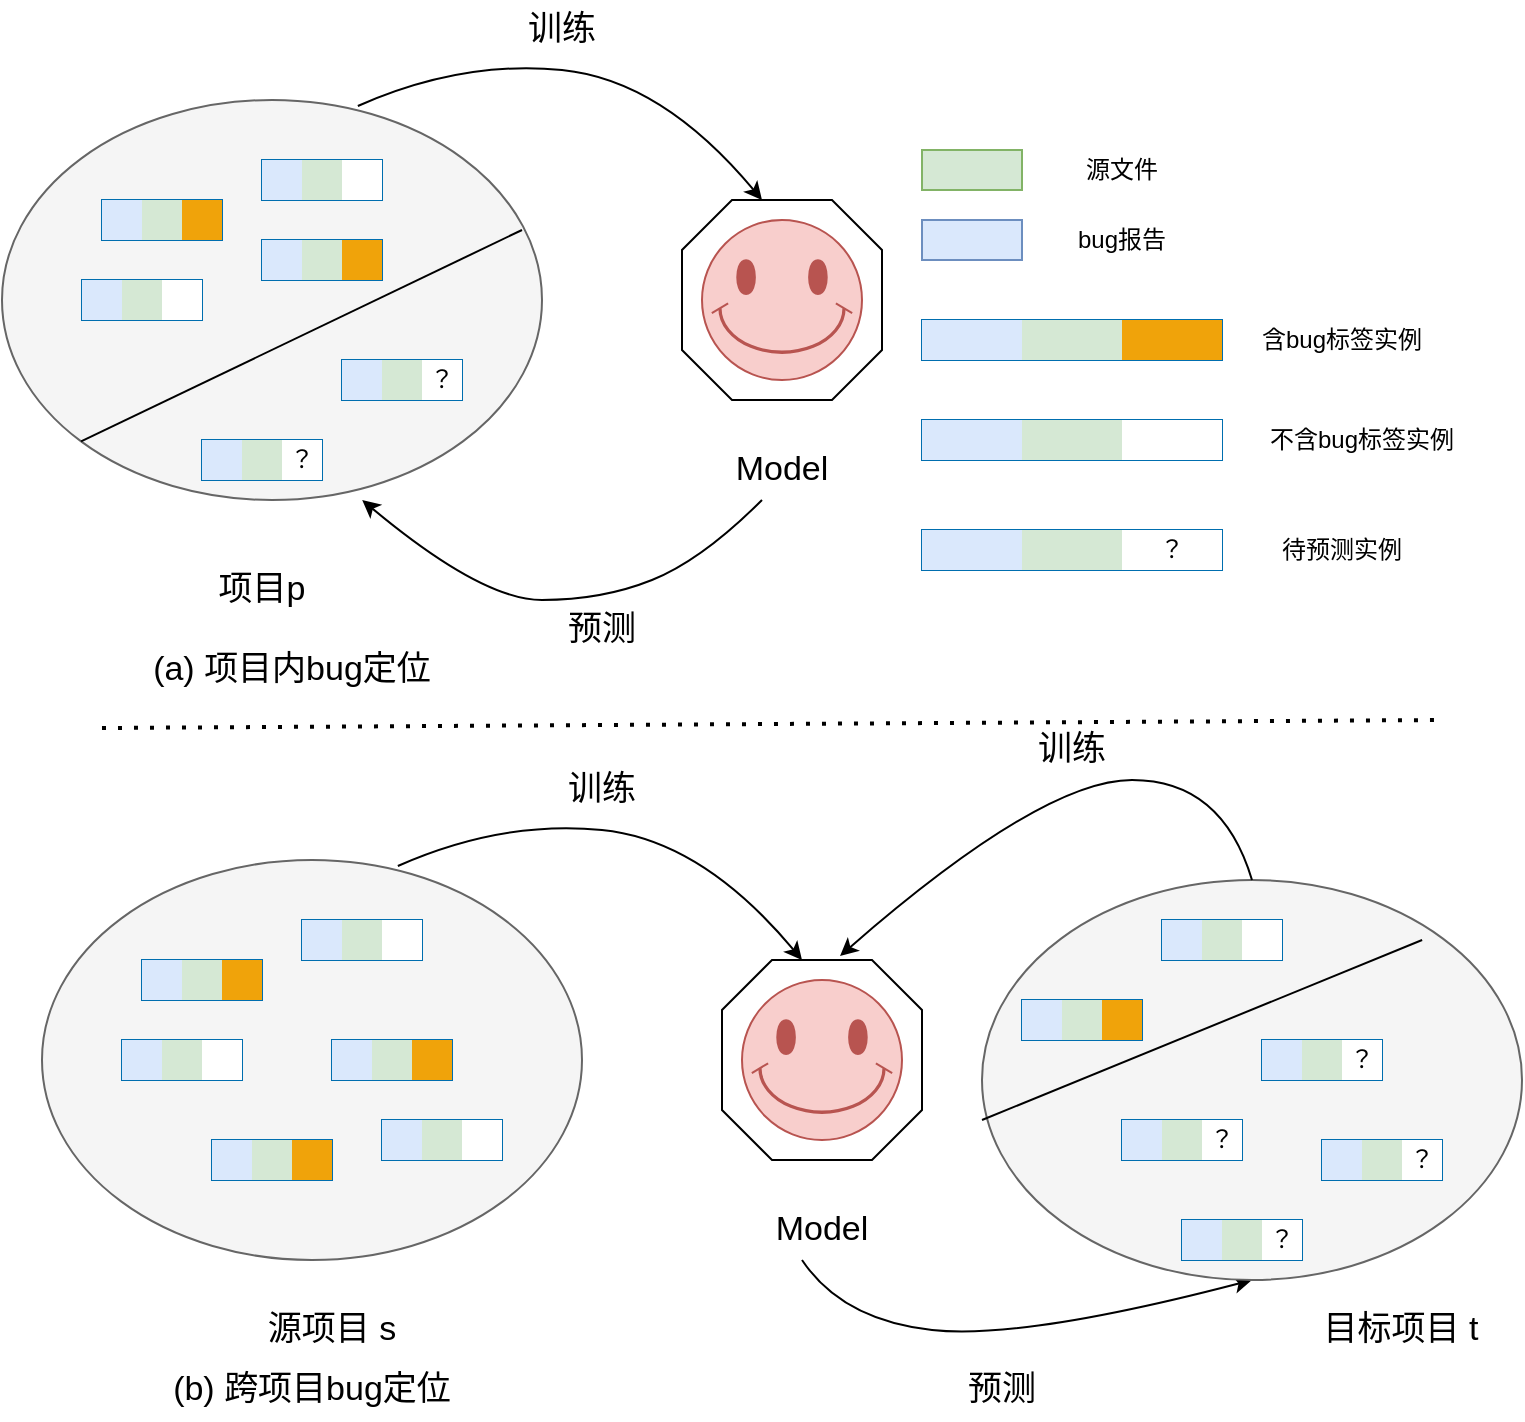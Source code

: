<mxfile version="16.2.7" type="github">
  <diagram id="VuxoLkEqpru0rD-cJ_hf" name="Page-1">
    <mxGraphModel dx="1018" dy="1759" grid="1" gridSize="10" guides="1" tooltips="1" connect="1" arrows="1" fold="1" page="1" pageScale="1" pageWidth="827" pageHeight="1169" math="0" shadow="0">
      <root>
        <mxCell id="0" />
        <mxCell id="1" parent="0" />
        <mxCell id="TO1YHMDLFjacRHkBEr9m-93" value="" style="verticalLabelPosition=bottom;verticalAlign=top;html=1;shape=mxgraph.basic.polygon;polyCoords=[[0.25,0],[0.75,0],[1,0.25],[1,0.75],[0.75,1],[0.25,1],[0,0.75],[0,0.25]];polyline=0;" vertex="1" parent="1">
          <mxGeometry x="400" y="80" width="100" height="100" as="geometry" />
        </mxCell>
        <mxCell id="TO1YHMDLFjacRHkBEr9m-1" value="" style="ellipse;whiteSpace=wrap;html=1;fillColor=#f5f5f5;fontColor=#333333;strokeColor=#666666;" vertex="1" parent="1">
          <mxGeometry x="60" y="30" width="270" height="200" as="geometry" />
        </mxCell>
        <mxCell id="TO1YHMDLFjacRHkBEr9m-2" value="" style="shape=table;html=1;whiteSpace=wrap;startSize=0;container=1;collapsible=0;childLayout=tableLayout;fillColor=#1ba1e2;fontColor=#ffffff;strokeColor=#006EAF;" vertex="1" parent="1">
          <mxGeometry x="520" y="140" width="150" height="20" as="geometry" />
        </mxCell>
        <mxCell id="TO1YHMDLFjacRHkBEr9m-3" value="" style="shape=tableRow;horizontal=0;startSize=0;swimlaneHead=0;swimlaneBody=0;top=0;left=0;bottom=0;right=0;collapsible=0;dropTarget=0;fillColor=none;points=[[0,0.5],[1,0.5]];portConstraint=eastwest;" vertex="1" parent="TO1YHMDLFjacRHkBEr9m-2">
          <mxGeometry width="150" height="20" as="geometry" />
        </mxCell>
        <mxCell id="TO1YHMDLFjacRHkBEr9m-4" value="" style="shape=partialRectangle;html=1;whiteSpace=wrap;connectable=0;fillColor=#dae8fc;top=0;left=0;bottom=0;right=0;overflow=hidden;strokeColor=#6c8ebf;" vertex="1" parent="TO1YHMDLFjacRHkBEr9m-3">
          <mxGeometry width="50" height="20" as="geometry">
            <mxRectangle width="50" height="20" as="alternateBounds" />
          </mxGeometry>
        </mxCell>
        <mxCell id="TO1YHMDLFjacRHkBEr9m-5" value="" style="shape=partialRectangle;html=1;whiteSpace=wrap;connectable=0;fillColor=#d5e8d4;top=0;left=0;bottom=0;right=0;overflow=hidden;strokeColor=#82b366;" vertex="1" parent="TO1YHMDLFjacRHkBEr9m-3">
          <mxGeometry x="50" width="50" height="20" as="geometry">
            <mxRectangle width="50" height="20" as="alternateBounds" />
          </mxGeometry>
        </mxCell>
        <mxCell id="TO1YHMDLFjacRHkBEr9m-6" value="" style="shape=partialRectangle;html=1;whiteSpace=wrap;connectable=0;fillColor=#f0a30a;top=0;left=0;bottom=0;right=0;overflow=hidden;fontColor=#000000;strokeColor=#BD7000;" vertex="1" parent="TO1YHMDLFjacRHkBEr9m-3">
          <mxGeometry x="100" width="50" height="20" as="geometry">
            <mxRectangle width="50" height="20" as="alternateBounds" />
          </mxGeometry>
        </mxCell>
        <mxCell id="TO1YHMDLFjacRHkBEr9m-16" value="" style="shape=table;html=1;whiteSpace=wrap;startSize=0;container=1;collapsible=0;childLayout=tableLayout;fillColor=#1ba1e2;fontColor=#ffffff;strokeColor=#006EAF;" vertex="1" parent="1">
          <mxGeometry x="520" y="190" width="150" height="20" as="geometry" />
        </mxCell>
        <mxCell id="TO1YHMDLFjacRHkBEr9m-17" value="" style="shape=tableRow;horizontal=0;startSize=0;swimlaneHead=0;swimlaneBody=0;top=0;left=0;bottom=0;right=0;collapsible=0;dropTarget=0;fillColor=none;points=[[0,0.5],[1,0.5]];portConstraint=eastwest;" vertex="1" parent="TO1YHMDLFjacRHkBEr9m-16">
          <mxGeometry width="150" height="20" as="geometry" />
        </mxCell>
        <mxCell id="TO1YHMDLFjacRHkBEr9m-18" value="" style="shape=partialRectangle;html=1;whiteSpace=wrap;connectable=0;fillColor=#dae8fc;top=0;left=0;bottom=0;right=0;overflow=hidden;strokeColor=#6c8ebf;" vertex="1" parent="TO1YHMDLFjacRHkBEr9m-17">
          <mxGeometry width="50" height="20" as="geometry">
            <mxRectangle width="50" height="20" as="alternateBounds" />
          </mxGeometry>
        </mxCell>
        <mxCell id="TO1YHMDLFjacRHkBEr9m-19" value="" style="shape=partialRectangle;html=1;whiteSpace=wrap;connectable=0;fillColor=#d5e8d4;top=0;left=0;bottom=0;right=0;overflow=hidden;strokeColor=#82b366;" vertex="1" parent="TO1YHMDLFjacRHkBEr9m-17">
          <mxGeometry x="50" width="50" height="20" as="geometry">
            <mxRectangle width="50" height="20" as="alternateBounds" />
          </mxGeometry>
        </mxCell>
        <mxCell id="TO1YHMDLFjacRHkBEr9m-20" value="" style="shape=partialRectangle;html=1;whiteSpace=wrap;connectable=0;top=0;left=0;bottom=0;right=0;overflow=hidden;" vertex="1" parent="TO1YHMDLFjacRHkBEr9m-17">
          <mxGeometry x="100" width="50" height="20" as="geometry">
            <mxRectangle width="50" height="20" as="alternateBounds" />
          </mxGeometry>
        </mxCell>
        <mxCell id="TO1YHMDLFjacRHkBEr9m-21" value="含bug标签实例" style="text;html=1;strokeColor=none;fillColor=none;align=center;verticalAlign=middle;whiteSpace=wrap;rounded=0;" vertex="1" parent="1">
          <mxGeometry x="680" y="135" width="100" height="30" as="geometry" />
        </mxCell>
        <mxCell id="TO1YHMDLFjacRHkBEr9m-22" value="不含bug标签实例" style="text;html=1;strokeColor=none;fillColor=none;align=center;verticalAlign=middle;whiteSpace=wrap;rounded=0;" vertex="1" parent="1">
          <mxGeometry x="690" y="185" width="100" height="30" as="geometry" />
        </mxCell>
        <mxCell id="TO1YHMDLFjacRHkBEr9m-23" value="" style="rounded=0;whiteSpace=wrap;html=1;fillColor=#dae8fc;strokeColor=#6c8ebf;" vertex="1" parent="1">
          <mxGeometry x="520" y="90" width="50" height="20" as="geometry" />
        </mxCell>
        <mxCell id="TO1YHMDLFjacRHkBEr9m-24" value="bug报告" style="text;html=1;strokeColor=none;fillColor=none;align=center;verticalAlign=middle;whiteSpace=wrap;rounded=0;" vertex="1" parent="1">
          <mxGeometry x="570" y="85" width="100" height="30" as="geometry" />
        </mxCell>
        <mxCell id="TO1YHMDLFjacRHkBEr9m-27" value="" style="rounded=0;whiteSpace=wrap;html=1;fillColor=#d5e8d4;strokeColor=#82b366;" vertex="1" parent="1">
          <mxGeometry x="520" y="55" width="50" height="20" as="geometry" />
        </mxCell>
        <mxCell id="TO1YHMDLFjacRHkBEr9m-28" value="源文件" style="text;html=1;strokeColor=none;fillColor=none;align=center;verticalAlign=middle;whiteSpace=wrap;rounded=0;" vertex="1" parent="1">
          <mxGeometry x="570" y="50" width="100" height="30" as="geometry" />
        </mxCell>
        <mxCell id="TO1YHMDLFjacRHkBEr9m-49" value="" style="shape=table;html=1;whiteSpace=wrap;startSize=0;container=1;collapsible=0;childLayout=tableLayout;fillColor=#1ba1e2;fontColor=#ffffff;strokeColor=#006EAF;" vertex="1" parent="1">
          <mxGeometry x="190" y="100" width="60" height="20" as="geometry" />
        </mxCell>
        <mxCell id="TO1YHMDLFjacRHkBEr9m-50" value="" style="shape=tableRow;horizontal=0;startSize=0;swimlaneHead=0;swimlaneBody=0;top=0;left=0;bottom=0;right=0;collapsible=0;dropTarget=0;fillColor=none;points=[[0,0.5],[1,0.5]];portConstraint=eastwest;" vertex="1" parent="TO1YHMDLFjacRHkBEr9m-49">
          <mxGeometry width="60" height="20" as="geometry" />
        </mxCell>
        <mxCell id="TO1YHMDLFjacRHkBEr9m-51" value="" style="shape=partialRectangle;html=1;whiteSpace=wrap;connectable=0;fillColor=#dae8fc;top=0;left=0;bottom=0;right=0;overflow=hidden;strokeColor=#6c8ebf;" vertex="1" parent="TO1YHMDLFjacRHkBEr9m-50">
          <mxGeometry width="20" height="20" as="geometry">
            <mxRectangle width="20" height="20" as="alternateBounds" />
          </mxGeometry>
        </mxCell>
        <mxCell id="TO1YHMDLFjacRHkBEr9m-52" value="" style="shape=partialRectangle;html=1;whiteSpace=wrap;connectable=0;fillColor=#d5e8d4;top=0;left=0;bottom=0;right=0;overflow=hidden;strokeColor=#82b366;" vertex="1" parent="TO1YHMDLFjacRHkBEr9m-50">
          <mxGeometry x="20" width="20" height="20" as="geometry">
            <mxRectangle width="20" height="20" as="alternateBounds" />
          </mxGeometry>
        </mxCell>
        <mxCell id="TO1YHMDLFjacRHkBEr9m-53" value="" style="shape=partialRectangle;html=1;whiteSpace=wrap;connectable=0;fillColor=#f0a30a;top=0;left=0;bottom=0;right=0;overflow=hidden;fontColor=#000000;strokeColor=#BD7000;" vertex="1" parent="TO1YHMDLFjacRHkBEr9m-50">
          <mxGeometry x="40" width="20" height="20" as="geometry">
            <mxRectangle width="20" height="20" as="alternateBounds" />
          </mxGeometry>
        </mxCell>
        <mxCell id="TO1YHMDLFjacRHkBEr9m-54" value="" style="shape=table;html=1;whiteSpace=wrap;startSize=0;container=1;collapsible=0;childLayout=tableLayout;fillColor=#1ba1e2;fontColor=#ffffff;strokeColor=#006EAF;" vertex="1" parent="1">
          <mxGeometry x="100" y="120" width="60" height="20" as="geometry" />
        </mxCell>
        <mxCell id="TO1YHMDLFjacRHkBEr9m-55" value="" style="shape=tableRow;horizontal=0;startSize=0;swimlaneHead=0;swimlaneBody=0;top=0;left=0;bottom=0;right=0;collapsible=0;dropTarget=0;fillColor=none;points=[[0,0.5],[1,0.5]];portConstraint=eastwest;" vertex="1" parent="TO1YHMDLFjacRHkBEr9m-54">
          <mxGeometry width="60" height="20" as="geometry" />
        </mxCell>
        <mxCell id="TO1YHMDLFjacRHkBEr9m-56" value="" style="shape=partialRectangle;html=1;whiteSpace=wrap;connectable=0;fillColor=#dae8fc;top=0;left=0;bottom=0;right=0;overflow=hidden;strokeColor=#6c8ebf;" vertex="1" parent="TO1YHMDLFjacRHkBEr9m-55">
          <mxGeometry width="20" height="20" as="geometry">
            <mxRectangle width="20" height="20" as="alternateBounds" />
          </mxGeometry>
        </mxCell>
        <mxCell id="TO1YHMDLFjacRHkBEr9m-57" value="" style="shape=partialRectangle;html=1;whiteSpace=wrap;connectable=0;fillColor=#d5e8d4;top=0;left=0;bottom=0;right=0;overflow=hidden;strokeColor=#82b366;" vertex="1" parent="TO1YHMDLFjacRHkBEr9m-55">
          <mxGeometry x="20" width="20" height="20" as="geometry">
            <mxRectangle width="20" height="20" as="alternateBounds" />
          </mxGeometry>
        </mxCell>
        <mxCell id="TO1YHMDLFjacRHkBEr9m-58" value="" style="shape=partialRectangle;html=1;whiteSpace=wrap;connectable=0;top=0;left=0;bottom=0;right=0;overflow=hidden;" vertex="1" parent="TO1YHMDLFjacRHkBEr9m-55">
          <mxGeometry x="40" width="20" height="20" as="geometry">
            <mxRectangle width="20" height="20" as="alternateBounds" />
          </mxGeometry>
        </mxCell>
        <mxCell id="TO1YHMDLFjacRHkBEr9m-59" value="" style="shape=table;html=1;whiteSpace=wrap;startSize=0;container=1;collapsible=0;childLayout=tableLayout;fillColor=#1ba1e2;fontColor=#ffffff;strokeColor=#006EAF;" vertex="1" parent="1">
          <mxGeometry x="110" y="80" width="60" height="20" as="geometry" />
        </mxCell>
        <mxCell id="TO1YHMDLFjacRHkBEr9m-60" value="" style="shape=tableRow;horizontal=0;startSize=0;swimlaneHead=0;swimlaneBody=0;top=0;left=0;bottom=0;right=0;collapsible=0;dropTarget=0;fillColor=none;points=[[0,0.5],[1,0.5]];portConstraint=eastwest;" vertex="1" parent="TO1YHMDLFjacRHkBEr9m-59">
          <mxGeometry width="60" height="20" as="geometry" />
        </mxCell>
        <mxCell id="TO1YHMDLFjacRHkBEr9m-61" value="" style="shape=partialRectangle;html=1;whiteSpace=wrap;connectable=0;fillColor=#dae8fc;top=0;left=0;bottom=0;right=0;overflow=hidden;strokeColor=#6c8ebf;" vertex="1" parent="TO1YHMDLFjacRHkBEr9m-60">
          <mxGeometry width="20" height="20" as="geometry">
            <mxRectangle width="20" height="20" as="alternateBounds" />
          </mxGeometry>
        </mxCell>
        <mxCell id="TO1YHMDLFjacRHkBEr9m-62" value="" style="shape=partialRectangle;html=1;whiteSpace=wrap;connectable=0;fillColor=#d5e8d4;top=0;left=0;bottom=0;right=0;overflow=hidden;strokeColor=#82b366;" vertex="1" parent="TO1YHMDLFjacRHkBEr9m-60">
          <mxGeometry x="20" width="20" height="20" as="geometry">
            <mxRectangle width="20" height="20" as="alternateBounds" />
          </mxGeometry>
        </mxCell>
        <mxCell id="TO1YHMDLFjacRHkBEr9m-63" value="" style="shape=partialRectangle;html=1;whiteSpace=wrap;connectable=0;fillColor=#f0a30a;top=0;left=0;bottom=0;right=0;overflow=hidden;fontColor=#000000;strokeColor=#BD7000;" vertex="1" parent="TO1YHMDLFjacRHkBEr9m-60">
          <mxGeometry x="40" width="20" height="20" as="geometry">
            <mxRectangle width="20" height="20" as="alternateBounds" />
          </mxGeometry>
        </mxCell>
        <mxCell id="TO1YHMDLFjacRHkBEr9m-64" value="" style="shape=table;html=1;whiteSpace=wrap;startSize=0;container=1;collapsible=0;childLayout=tableLayout;fillColor=#1ba1e2;fontColor=#ffffff;strokeColor=#006EAF;" vertex="1" parent="1">
          <mxGeometry x="190" y="60" width="60" height="20" as="geometry" />
        </mxCell>
        <mxCell id="TO1YHMDLFjacRHkBEr9m-65" value="" style="shape=tableRow;horizontal=0;startSize=0;swimlaneHead=0;swimlaneBody=0;top=0;left=0;bottom=0;right=0;collapsible=0;dropTarget=0;fillColor=none;points=[[0,0.5],[1,0.5]];portConstraint=eastwest;" vertex="1" parent="TO1YHMDLFjacRHkBEr9m-64">
          <mxGeometry width="60" height="20" as="geometry" />
        </mxCell>
        <mxCell id="TO1YHMDLFjacRHkBEr9m-66" value="" style="shape=partialRectangle;html=1;whiteSpace=wrap;connectable=0;fillColor=#dae8fc;top=0;left=0;bottom=0;right=0;overflow=hidden;strokeColor=#6c8ebf;" vertex="1" parent="TO1YHMDLFjacRHkBEr9m-65">
          <mxGeometry width="20" height="20" as="geometry">
            <mxRectangle width="20" height="20" as="alternateBounds" />
          </mxGeometry>
        </mxCell>
        <mxCell id="TO1YHMDLFjacRHkBEr9m-67" value="" style="shape=partialRectangle;html=1;whiteSpace=wrap;connectable=0;fillColor=#d5e8d4;top=0;left=0;bottom=0;right=0;overflow=hidden;strokeColor=#82b366;" vertex="1" parent="TO1YHMDLFjacRHkBEr9m-65">
          <mxGeometry x="20" width="20" height="20" as="geometry">
            <mxRectangle width="20" height="20" as="alternateBounds" />
          </mxGeometry>
        </mxCell>
        <mxCell id="TO1YHMDLFjacRHkBEr9m-68" value="" style="shape=partialRectangle;html=1;whiteSpace=wrap;connectable=0;top=0;left=0;bottom=0;right=0;overflow=hidden;" vertex="1" parent="TO1YHMDLFjacRHkBEr9m-65">
          <mxGeometry x="40" width="20" height="20" as="geometry">
            <mxRectangle width="20" height="20" as="alternateBounds" />
          </mxGeometry>
        </mxCell>
        <mxCell id="TO1YHMDLFjacRHkBEr9m-69" value="" style="endArrow=none;html=1;rounded=0;entryX=0.963;entryY=0.325;entryDx=0;entryDy=0;entryPerimeter=0;exitX=0;exitY=1;exitDx=0;exitDy=0;" edge="1" parent="1" source="TO1YHMDLFjacRHkBEr9m-1" target="TO1YHMDLFjacRHkBEr9m-1">
          <mxGeometry width="50" height="50" relative="1" as="geometry">
            <mxPoint x="220" y="350" as="sourcePoint" />
            <mxPoint x="270" y="300" as="targetPoint" />
          </mxGeometry>
        </mxCell>
        <mxCell id="TO1YHMDLFjacRHkBEr9m-70" value="" style="shape=table;html=1;whiteSpace=wrap;startSize=0;container=1;collapsible=0;childLayout=tableLayout;fillColor=#1ba1e2;fontColor=#ffffff;strokeColor=#006EAF;" vertex="1" parent="1">
          <mxGeometry x="160" y="200" width="60" height="20" as="geometry" />
        </mxCell>
        <mxCell id="TO1YHMDLFjacRHkBEr9m-71" value="" style="shape=tableRow;horizontal=0;startSize=0;swimlaneHead=0;swimlaneBody=0;top=0;left=0;bottom=0;right=0;collapsible=0;dropTarget=0;fillColor=none;points=[[0,0.5],[1,0.5]];portConstraint=eastwest;" vertex="1" parent="TO1YHMDLFjacRHkBEr9m-70">
          <mxGeometry width="60" height="20" as="geometry" />
        </mxCell>
        <mxCell id="TO1YHMDLFjacRHkBEr9m-72" value="" style="shape=partialRectangle;html=1;whiteSpace=wrap;connectable=0;fillColor=#dae8fc;top=0;left=0;bottom=0;right=0;overflow=hidden;strokeColor=#6c8ebf;" vertex="1" parent="TO1YHMDLFjacRHkBEr9m-71">
          <mxGeometry width="20" height="20" as="geometry">
            <mxRectangle width="20" height="20" as="alternateBounds" />
          </mxGeometry>
        </mxCell>
        <mxCell id="TO1YHMDLFjacRHkBEr9m-73" value="" style="shape=partialRectangle;html=1;whiteSpace=wrap;connectable=0;fillColor=#d5e8d4;top=0;left=0;bottom=0;right=0;overflow=hidden;strokeColor=#82b366;" vertex="1" parent="TO1YHMDLFjacRHkBEr9m-71">
          <mxGeometry x="20" width="20" height="20" as="geometry">
            <mxRectangle width="20" height="20" as="alternateBounds" />
          </mxGeometry>
        </mxCell>
        <mxCell id="TO1YHMDLFjacRHkBEr9m-74" value="？" style="shape=partialRectangle;html=1;whiteSpace=wrap;connectable=0;top=0;left=0;bottom=0;right=0;overflow=hidden;" vertex="1" parent="TO1YHMDLFjacRHkBEr9m-71">
          <mxGeometry x="40" width="20" height="20" as="geometry">
            <mxRectangle width="20" height="20" as="alternateBounds" />
          </mxGeometry>
        </mxCell>
        <mxCell id="TO1YHMDLFjacRHkBEr9m-75" value="" style="shape=table;html=1;whiteSpace=wrap;startSize=0;container=1;collapsible=0;childLayout=tableLayout;fillColor=#1ba1e2;fontColor=#ffffff;strokeColor=#006EAF;" vertex="1" parent="1">
          <mxGeometry x="230" y="160" width="60" height="20" as="geometry" />
        </mxCell>
        <mxCell id="TO1YHMDLFjacRHkBEr9m-76" value="" style="shape=tableRow;horizontal=0;startSize=0;swimlaneHead=0;swimlaneBody=0;top=0;left=0;bottom=0;right=0;collapsible=0;dropTarget=0;fillColor=none;points=[[0,0.5],[1,0.5]];portConstraint=eastwest;" vertex="1" parent="TO1YHMDLFjacRHkBEr9m-75">
          <mxGeometry width="60" height="20" as="geometry" />
        </mxCell>
        <mxCell id="TO1YHMDLFjacRHkBEr9m-77" value="" style="shape=partialRectangle;html=1;whiteSpace=wrap;connectable=0;fillColor=#dae8fc;top=0;left=0;bottom=0;right=0;overflow=hidden;strokeColor=#6c8ebf;" vertex="1" parent="TO1YHMDLFjacRHkBEr9m-76">
          <mxGeometry width="20" height="20" as="geometry">
            <mxRectangle width="20" height="20" as="alternateBounds" />
          </mxGeometry>
        </mxCell>
        <mxCell id="TO1YHMDLFjacRHkBEr9m-78" value="" style="shape=partialRectangle;html=1;whiteSpace=wrap;connectable=0;fillColor=#d5e8d4;top=0;left=0;bottom=0;right=0;overflow=hidden;strokeColor=#82b366;" vertex="1" parent="TO1YHMDLFjacRHkBEr9m-76">
          <mxGeometry x="20" width="20" height="20" as="geometry">
            <mxRectangle width="20" height="20" as="alternateBounds" />
          </mxGeometry>
        </mxCell>
        <mxCell id="TO1YHMDLFjacRHkBEr9m-79" value="？" style="shape=partialRectangle;html=1;whiteSpace=wrap;connectable=0;top=0;left=0;bottom=0;right=0;overflow=hidden;" vertex="1" parent="TO1YHMDLFjacRHkBEr9m-76">
          <mxGeometry x="40" width="20" height="20" as="geometry">
            <mxRectangle width="20" height="20" as="alternateBounds" />
          </mxGeometry>
        </mxCell>
        <mxCell id="TO1YHMDLFjacRHkBEr9m-86" value="" style="shape=table;html=1;whiteSpace=wrap;startSize=0;container=1;collapsible=0;childLayout=tableLayout;fillColor=#1ba1e2;fontColor=#ffffff;strokeColor=#006EAF;" vertex="1" parent="1">
          <mxGeometry x="520" y="245" width="150" height="20" as="geometry" />
        </mxCell>
        <mxCell id="TO1YHMDLFjacRHkBEr9m-87" value="" style="shape=tableRow;horizontal=0;startSize=0;swimlaneHead=0;swimlaneBody=0;top=0;left=0;bottom=0;right=0;collapsible=0;dropTarget=0;fillColor=none;points=[[0,0.5],[1,0.5]];portConstraint=eastwest;" vertex="1" parent="TO1YHMDLFjacRHkBEr9m-86">
          <mxGeometry width="150" height="20" as="geometry" />
        </mxCell>
        <mxCell id="TO1YHMDLFjacRHkBEr9m-88" value="" style="shape=partialRectangle;html=1;whiteSpace=wrap;connectable=0;fillColor=#dae8fc;top=0;left=0;bottom=0;right=0;overflow=hidden;strokeColor=#6c8ebf;" vertex="1" parent="TO1YHMDLFjacRHkBEr9m-87">
          <mxGeometry width="50" height="20" as="geometry">
            <mxRectangle width="50" height="20" as="alternateBounds" />
          </mxGeometry>
        </mxCell>
        <mxCell id="TO1YHMDLFjacRHkBEr9m-89" value="" style="shape=partialRectangle;html=1;whiteSpace=wrap;connectable=0;fillColor=#d5e8d4;top=0;left=0;bottom=0;right=0;overflow=hidden;strokeColor=#82b366;" vertex="1" parent="TO1YHMDLFjacRHkBEr9m-87">
          <mxGeometry x="50" width="50" height="20" as="geometry">
            <mxRectangle width="50" height="20" as="alternateBounds" />
          </mxGeometry>
        </mxCell>
        <mxCell id="TO1YHMDLFjacRHkBEr9m-90" value="？" style="shape=partialRectangle;html=1;whiteSpace=wrap;connectable=0;top=0;left=0;bottom=0;right=0;overflow=hidden;" vertex="1" parent="TO1YHMDLFjacRHkBEr9m-87">
          <mxGeometry x="100" width="50" height="20" as="geometry">
            <mxRectangle width="50" height="20" as="alternateBounds" />
          </mxGeometry>
        </mxCell>
        <mxCell id="TO1YHMDLFjacRHkBEr9m-91" value="待预测实例" style="text;html=1;strokeColor=none;fillColor=none;align=center;verticalAlign=middle;whiteSpace=wrap;rounded=0;" vertex="1" parent="1">
          <mxGeometry x="680" y="240" width="100" height="30" as="geometry" />
        </mxCell>
        <mxCell id="TO1YHMDLFjacRHkBEr9m-92" value="" style="verticalLabelPosition=bottom;verticalAlign=top;html=1;shape=mxgraph.basic.smiley;fillColor=#f8cecc;strokeColor=#b85450;" vertex="1" parent="1">
          <mxGeometry x="410" y="90" width="80" height="80" as="geometry" />
        </mxCell>
        <mxCell id="TO1YHMDLFjacRHkBEr9m-94" value="&lt;font style=&quot;font-size: 17px&quot;&gt;Model&lt;/font&gt;" style="text;html=1;strokeColor=none;fillColor=none;align=center;verticalAlign=middle;whiteSpace=wrap;rounded=0;" vertex="1" parent="1">
          <mxGeometry x="420" y="200" width="60" height="30" as="geometry" />
        </mxCell>
        <mxCell id="TO1YHMDLFjacRHkBEr9m-96" value="" style="curved=1;endArrow=classic;html=1;rounded=0;fontSize=17;exitX=0.659;exitY=0.015;exitDx=0;exitDy=0;exitPerimeter=0;" edge="1" parent="1" source="TO1YHMDLFjacRHkBEr9m-1">
          <mxGeometry width="50" height="50" relative="1" as="geometry">
            <mxPoint x="240" y="40" as="sourcePoint" />
            <mxPoint x="440" y="80" as="targetPoint" />
            <Array as="points">
              <mxPoint x="290" y="10" />
              <mxPoint x="390" y="20" />
            </Array>
          </mxGeometry>
        </mxCell>
        <mxCell id="TO1YHMDLFjacRHkBEr9m-97" value="" style="curved=1;endArrow=classic;html=1;rounded=0;fontSize=17;entryX=0.667;entryY=1;entryDx=0;entryDy=0;entryPerimeter=0;" edge="1" parent="1" target="TO1YHMDLFjacRHkBEr9m-1">
          <mxGeometry width="50" height="50" relative="1" as="geometry">
            <mxPoint x="440" y="230" as="sourcePoint" />
            <mxPoint x="290" y="290" as="targetPoint" />
            <Array as="points">
              <mxPoint x="440" y="230" />
              <mxPoint x="410" y="260" />
              <mxPoint x="360" y="280" />
              <mxPoint x="300" y="280" />
            </Array>
          </mxGeometry>
        </mxCell>
        <mxCell id="TO1YHMDLFjacRHkBEr9m-98" value="训练" style="text;html=1;strokeColor=none;fillColor=none;align=center;verticalAlign=middle;whiteSpace=wrap;rounded=0;fontSize=17;" vertex="1" parent="1">
          <mxGeometry x="310" y="-20" width="60" height="30" as="geometry" />
        </mxCell>
        <mxCell id="TO1YHMDLFjacRHkBEr9m-99" value="预测" style="text;html=1;strokeColor=none;fillColor=none;align=center;verticalAlign=middle;whiteSpace=wrap;rounded=0;fontSize=17;" vertex="1" parent="1">
          <mxGeometry x="330" y="280" width="60" height="30" as="geometry" />
        </mxCell>
        <mxCell id="TO1YHMDLFjacRHkBEr9m-100" value="" style="verticalLabelPosition=bottom;verticalAlign=top;html=1;shape=mxgraph.basic.polygon;polyCoords=[[0.25,0],[0.75,0],[1,0.25],[1,0.75],[0.75,1],[0.25,1],[0,0.75],[0,0.25]];polyline=0;" vertex="1" parent="1">
          <mxGeometry x="420" y="460" width="100" height="100" as="geometry" />
        </mxCell>
        <mxCell id="TO1YHMDLFjacRHkBEr9m-101" value="" style="ellipse;whiteSpace=wrap;html=1;fillColor=#f5f5f5;fontColor=#333333;strokeColor=#666666;" vertex="1" parent="1">
          <mxGeometry x="80" y="410" width="270" height="200" as="geometry" />
        </mxCell>
        <mxCell id="TO1YHMDLFjacRHkBEr9m-102" value="" style="shape=table;html=1;whiteSpace=wrap;startSize=0;container=1;collapsible=0;childLayout=tableLayout;fillColor=#1ba1e2;fontColor=#ffffff;strokeColor=#006EAF;" vertex="1" parent="1">
          <mxGeometry x="225" y="500" width="60" height="20" as="geometry" />
        </mxCell>
        <mxCell id="TO1YHMDLFjacRHkBEr9m-103" value="" style="shape=tableRow;horizontal=0;startSize=0;swimlaneHead=0;swimlaneBody=0;top=0;left=0;bottom=0;right=0;collapsible=0;dropTarget=0;fillColor=none;points=[[0,0.5],[1,0.5]];portConstraint=eastwest;" vertex="1" parent="TO1YHMDLFjacRHkBEr9m-102">
          <mxGeometry width="60" height="20" as="geometry" />
        </mxCell>
        <mxCell id="TO1YHMDLFjacRHkBEr9m-104" value="" style="shape=partialRectangle;html=1;whiteSpace=wrap;connectable=0;fillColor=#dae8fc;top=0;left=0;bottom=0;right=0;overflow=hidden;strokeColor=#6c8ebf;" vertex="1" parent="TO1YHMDLFjacRHkBEr9m-103">
          <mxGeometry width="20" height="20" as="geometry">
            <mxRectangle width="20" height="20" as="alternateBounds" />
          </mxGeometry>
        </mxCell>
        <mxCell id="TO1YHMDLFjacRHkBEr9m-105" value="" style="shape=partialRectangle;html=1;whiteSpace=wrap;connectable=0;fillColor=#d5e8d4;top=0;left=0;bottom=0;right=0;overflow=hidden;strokeColor=#82b366;" vertex="1" parent="TO1YHMDLFjacRHkBEr9m-103">
          <mxGeometry x="20" width="20" height="20" as="geometry">
            <mxRectangle width="20" height="20" as="alternateBounds" />
          </mxGeometry>
        </mxCell>
        <mxCell id="TO1YHMDLFjacRHkBEr9m-106" value="" style="shape=partialRectangle;html=1;whiteSpace=wrap;connectable=0;fillColor=#f0a30a;top=0;left=0;bottom=0;right=0;overflow=hidden;fontColor=#000000;strokeColor=#BD7000;" vertex="1" parent="TO1YHMDLFjacRHkBEr9m-103">
          <mxGeometry x="40" width="20" height="20" as="geometry">
            <mxRectangle width="20" height="20" as="alternateBounds" />
          </mxGeometry>
        </mxCell>
        <mxCell id="TO1YHMDLFjacRHkBEr9m-107" value="" style="shape=table;html=1;whiteSpace=wrap;startSize=0;container=1;collapsible=0;childLayout=tableLayout;fillColor=#1ba1e2;fontColor=#ffffff;strokeColor=#006EAF;" vertex="1" parent="1">
          <mxGeometry x="120" y="500" width="60" height="20" as="geometry" />
        </mxCell>
        <mxCell id="TO1YHMDLFjacRHkBEr9m-108" value="" style="shape=tableRow;horizontal=0;startSize=0;swimlaneHead=0;swimlaneBody=0;top=0;left=0;bottom=0;right=0;collapsible=0;dropTarget=0;fillColor=none;points=[[0,0.5],[1,0.5]];portConstraint=eastwest;" vertex="1" parent="TO1YHMDLFjacRHkBEr9m-107">
          <mxGeometry width="60" height="20" as="geometry" />
        </mxCell>
        <mxCell id="TO1YHMDLFjacRHkBEr9m-109" value="" style="shape=partialRectangle;html=1;whiteSpace=wrap;connectable=0;fillColor=#dae8fc;top=0;left=0;bottom=0;right=0;overflow=hidden;strokeColor=#6c8ebf;" vertex="1" parent="TO1YHMDLFjacRHkBEr9m-108">
          <mxGeometry width="20" height="20" as="geometry">
            <mxRectangle width="20" height="20" as="alternateBounds" />
          </mxGeometry>
        </mxCell>
        <mxCell id="TO1YHMDLFjacRHkBEr9m-110" value="" style="shape=partialRectangle;html=1;whiteSpace=wrap;connectable=0;fillColor=#d5e8d4;top=0;left=0;bottom=0;right=0;overflow=hidden;strokeColor=#82b366;" vertex="1" parent="TO1YHMDLFjacRHkBEr9m-108">
          <mxGeometry x="20" width="20" height="20" as="geometry">
            <mxRectangle width="20" height="20" as="alternateBounds" />
          </mxGeometry>
        </mxCell>
        <mxCell id="TO1YHMDLFjacRHkBEr9m-111" value="" style="shape=partialRectangle;html=1;whiteSpace=wrap;connectable=0;top=0;left=0;bottom=0;right=0;overflow=hidden;" vertex="1" parent="TO1YHMDLFjacRHkBEr9m-108">
          <mxGeometry x="40" width="20" height="20" as="geometry">
            <mxRectangle width="20" height="20" as="alternateBounds" />
          </mxGeometry>
        </mxCell>
        <mxCell id="TO1YHMDLFjacRHkBEr9m-112" value="" style="shape=table;html=1;whiteSpace=wrap;startSize=0;container=1;collapsible=0;childLayout=tableLayout;fillColor=#1ba1e2;fontColor=#ffffff;strokeColor=#006EAF;" vertex="1" parent="1">
          <mxGeometry x="130" y="460" width="60" height="20" as="geometry" />
        </mxCell>
        <mxCell id="TO1YHMDLFjacRHkBEr9m-113" value="" style="shape=tableRow;horizontal=0;startSize=0;swimlaneHead=0;swimlaneBody=0;top=0;left=0;bottom=0;right=0;collapsible=0;dropTarget=0;fillColor=none;points=[[0,0.5],[1,0.5]];portConstraint=eastwest;" vertex="1" parent="TO1YHMDLFjacRHkBEr9m-112">
          <mxGeometry width="60" height="20" as="geometry" />
        </mxCell>
        <mxCell id="TO1YHMDLFjacRHkBEr9m-114" value="" style="shape=partialRectangle;html=1;whiteSpace=wrap;connectable=0;fillColor=#dae8fc;top=0;left=0;bottom=0;right=0;overflow=hidden;strokeColor=#6c8ebf;" vertex="1" parent="TO1YHMDLFjacRHkBEr9m-113">
          <mxGeometry width="20" height="20" as="geometry">
            <mxRectangle width="20" height="20" as="alternateBounds" />
          </mxGeometry>
        </mxCell>
        <mxCell id="TO1YHMDLFjacRHkBEr9m-115" value="" style="shape=partialRectangle;html=1;whiteSpace=wrap;connectable=0;fillColor=#d5e8d4;top=0;left=0;bottom=0;right=0;overflow=hidden;strokeColor=#82b366;" vertex="1" parent="TO1YHMDLFjacRHkBEr9m-113">
          <mxGeometry x="20" width="20" height="20" as="geometry">
            <mxRectangle width="20" height="20" as="alternateBounds" />
          </mxGeometry>
        </mxCell>
        <mxCell id="TO1YHMDLFjacRHkBEr9m-116" value="" style="shape=partialRectangle;html=1;whiteSpace=wrap;connectable=0;fillColor=#f0a30a;top=0;left=0;bottom=0;right=0;overflow=hidden;fontColor=#000000;strokeColor=#BD7000;" vertex="1" parent="TO1YHMDLFjacRHkBEr9m-113">
          <mxGeometry x="40" width="20" height="20" as="geometry">
            <mxRectangle width="20" height="20" as="alternateBounds" />
          </mxGeometry>
        </mxCell>
        <mxCell id="TO1YHMDLFjacRHkBEr9m-117" value="" style="shape=table;html=1;whiteSpace=wrap;startSize=0;container=1;collapsible=0;childLayout=tableLayout;fillColor=#1ba1e2;fontColor=#ffffff;strokeColor=#006EAF;" vertex="1" parent="1">
          <mxGeometry x="210" y="440" width="60" height="20" as="geometry" />
        </mxCell>
        <mxCell id="TO1YHMDLFjacRHkBEr9m-118" value="" style="shape=tableRow;horizontal=0;startSize=0;swimlaneHead=0;swimlaneBody=0;top=0;left=0;bottom=0;right=0;collapsible=0;dropTarget=0;fillColor=none;points=[[0,0.5],[1,0.5]];portConstraint=eastwest;" vertex="1" parent="TO1YHMDLFjacRHkBEr9m-117">
          <mxGeometry width="60" height="20" as="geometry" />
        </mxCell>
        <mxCell id="TO1YHMDLFjacRHkBEr9m-119" value="" style="shape=partialRectangle;html=1;whiteSpace=wrap;connectable=0;fillColor=#dae8fc;top=0;left=0;bottom=0;right=0;overflow=hidden;strokeColor=#6c8ebf;" vertex="1" parent="TO1YHMDLFjacRHkBEr9m-118">
          <mxGeometry width="20" height="20" as="geometry">
            <mxRectangle width="20" height="20" as="alternateBounds" />
          </mxGeometry>
        </mxCell>
        <mxCell id="TO1YHMDLFjacRHkBEr9m-120" value="" style="shape=partialRectangle;html=1;whiteSpace=wrap;connectable=0;fillColor=#d5e8d4;top=0;left=0;bottom=0;right=0;overflow=hidden;strokeColor=#82b366;" vertex="1" parent="TO1YHMDLFjacRHkBEr9m-118">
          <mxGeometry x="20" width="20" height="20" as="geometry">
            <mxRectangle width="20" height="20" as="alternateBounds" />
          </mxGeometry>
        </mxCell>
        <mxCell id="TO1YHMDLFjacRHkBEr9m-121" value="" style="shape=partialRectangle;html=1;whiteSpace=wrap;connectable=0;top=0;left=0;bottom=0;right=0;overflow=hidden;" vertex="1" parent="TO1YHMDLFjacRHkBEr9m-118">
          <mxGeometry x="40" width="20" height="20" as="geometry">
            <mxRectangle width="20" height="20" as="alternateBounds" />
          </mxGeometry>
        </mxCell>
        <mxCell id="TO1YHMDLFjacRHkBEr9m-133" value="" style="verticalLabelPosition=bottom;verticalAlign=top;html=1;shape=mxgraph.basic.smiley;fillColor=#f8cecc;strokeColor=#b85450;" vertex="1" parent="1">
          <mxGeometry x="430" y="470" width="80" height="80" as="geometry" />
        </mxCell>
        <mxCell id="TO1YHMDLFjacRHkBEr9m-134" value="&lt;font style=&quot;font-size: 17px&quot;&gt;Model&lt;/font&gt;" style="text;html=1;strokeColor=none;fillColor=none;align=center;verticalAlign=middle;whiteSpace=wrap;rounded=0;" vertex="1" parent="1">
          <mxGeometry x="440" y="580" width="60" height="30" as="geometry" />
        </mxCell>
        <mxCell id="TO1YHMDLFjacRHkBEr9m-135" value="" style="curved=1;endArrow=classic;html=1;rounded=0;fontSize=17;exitX=0.659;exitY=0.015;exitDx=0;exitDy=0;exitPerimeter=0;" edge="1" parent="1" source="TO1YHMDLFjacRHkBEr9m-101">
          <mxGeometry width="50" height="50" relative="1" as="geometry">
            <mxPoint x="260" y="420" as="sourcePoint" />
            <mxPoint x="460" y="460" as="targetPoint" />
            <Array as="points">
              <mxPoint x="310" y="390" />
              <mxPoint x="410" y="400" />
            </Array>
          </mxGeometry>
        </mxCell>
        <mxCell id="TO1YHMDLFjacRHkBEr9m-136" value="" style="curved=1;endArrow=classic;html=1;rounded=0;fontSize=17;entryX=0.5;entryY=1;entryDx=0;entryDy=0;" edge="1" parent="1" target="TO1YHMDLFjacRHkBEr9m-179">
          <mxGeometry width="50" height="50" relative="1" as="geometry">
            <mxPoint x="460" y="610" as="sourcePoint" />
            <mxPoint x="310" y="670" as="targetPoint" />
            <Array as="points">
              <mxPoint x="460" y="610" />
              <mxPoint x="480" y="640" />
              <mxPoint x="570" y="650" />
            </Array>
          </mxGeometry>
        </mxCell>
        <mxCell id="TO1YHMDLFjacRHkBEr9m-137" value="训练" style="text;html=1;strokeColor=none;fillColor=none;align=center;verticalAlign=middle;whiteSpace=wrap;rounded=0;fontSize=17;" vertex="1" parent="1">
          <mxGeometry x="330" y="360" width="60" height="30" as="geometry" />
        </mxCell>
        <mxCell id="TO1YHMDLFjacRHkBEr9m-138" value="预测" style="text;html=1;strokeColor=none;fillColor=none;align=center;verticalAlign=middle;whiteSpace=wrap;rounded=0;fontSize=17;" vertex="1" parent="1">
          <mxGeometry x="530" y="660" width="60" height="30" as="geometry" />
        </mxCell>
        <mxCell id="TO1YHMDLFjacRHkBEr9m-179" value="" style="ellipse;whiteSpace=wrap;html=1;fillColor=#f5f5f5;fontColor=#333333;strokeColor=#666666;" vertex="1" parent="1">
          <mxGeometry x="550" y="420" width="270" height="200" as="geometry" />
        </mxCell>
        <mxCell id="TO1YHMDLFjacRHkBEr9m-190" value="" style="shape=table;html=1;whiteSpace=wrap;startSize=0;container=1;collapsible=0;childLayout=tableLayout;fillColor=#1ba1e2;fontColor=#ffffff;strokeColor=#006EAF;" vertex="1" parent="1">
          <mxGeometry x="570" y="480" width="60" height="20" as="geometry" />
        </mxCell>
        <mxCell id="TO1YHMDLFjacRHkBEr9m-191" value="" style="shape=tableRow;horizontal=0;startSize=0;swimlaneHead=0;swimlaneBody=0;top=0;left=0;bottom=0;right=0;collapsible=0;dropTarget=0;fillColor=none;points=[[0,0.5],[1,0.5]];portConstraint=eastwest;" vertex="1" parent="TO1YHMDLFjacRHkBEr9m-190">
          <mxGeometry width="60" height="20" as="geometry" />
        </mxCell>
        <mxCell id="TO1YHMDLFjacRHkBEr9m-192" value="" style="shape=partialRectangle;html=1;whiteSpace=wrap;connectable=0;fillColor=#dae8fc;top=0;left=0;bottom=0;right=0;overflow=hidden;strokeColor=#6c8ebf;" vertex="1" parent="TO1YHMDLFjacRHkBEr9m-191">
          <mxGeometry width="20" height="20" as="geometry">
            <mxRectangle width="20" height="20" as="alternateBounds" />
          </mxGeometry>
        </mxCell>
        <mxCell id="TO1YHMDLFjacRHkBEr9m-193" value="" style="shape=partialRectangle;html=1;whiteSpace=wrap;connectable=0;fillColor=#d5e8d4;top=0;left=0;bottom=0;right=0;overflow=hidden;strokeColor=#82b366;" vertex="1" parent="TO1YHMDLFjacRHkBEr9m-191">
          <mxGeometry x="20" width="20" height="20" as="geometry">
            <mxRectangle width="20" height="20" as="alternateBounds" />
          </mxGeometry>
        </mxCell>
        <mxCell id="TO1YHMDLFjacRHkBEr9m-194" value="" style="shape=partialRectangle;html=1;whiteSpace=wrap;connectable=0;fillColor=#f0a30a;top=0;left=0;bottom=0;right=0;overflow=hidden;fontColor=#000000;strokeColor=#BD7000;" vertex="1" parent="TO1YHMDLFjacRHkBEr9m-191">
          <mxGeometry x="40" width="20" height="20" as="geometry">
            <mxRectangle width="20" height="20" as="alternateBounds" />
          </mxGeometry>
        </mxCell>
        <mxCell id="TO1YHMDLFjacRHkBEr9m-195" value="" style="shape=table;html=1;whiteSpace=wrap;startSize=0;container=1;collapsible=0;childLayout=tableLayout;fillColor=#1ba1e2;fontColor=#ffffff;strokeColor=#006EAF;" vertex="1" parent="1">
          <mxGeometry x="640" y="440" width="60" height="20" as="geometry" />
        </mxCell>
        <mxCell id="TO1YHMDLFjacRHkBEr9m-196" value="" style="shape=tableRow;horizontal=0;startSize=0;swimlaneHead=0;swimlaneBody=0;top=0;left=0;bottom=0;right=0;collapsible=0;dropTarget=0;fillColor=none;points=[[0,0.5],[1,0.5]];portConstraint=eastwest;" vertex="1" parent="TO1YHMDLFjacRHkBEr9m-195">
          <mxGeometry width="60" height="20" as="geometry" />
        </mxCell>
        <mxCell id="TO1YHMDLFjacRHkBEr9m-197" value="" style="shape=partialRectangle;html=1;whiteSpace=wrap;connectable=0;fillColor=#dae8fc;top=0;left=0;bottom=0;right=0;overflow=hidden;strokeColor=#6c8ebf;" vertex="1" parent="TO1YHMDLFjacRHkBEr9m-196">
          <mxGeometry width="20" height="20" as="geometry">
            <mxRectangle width="20" height="20" as="alternateBounds" />
          </mxGeometry>
        </mxCell>
        <mxCell id="TO1YHMDLFjacRHkBEr9m-198" value="" style="shape=partialRectangle;html=1;whiteSpace=wrap;connectable=0;fillColor=#d5e8d4;top=0;left=0;bottom=0;right=0;overflow=hidden;strokeColor=#82b366;" vertex="1" parent="TO1YHMDLFjacRHkBEr9m-196">
          <mxGeometry x="20" width="20" height="20" as="geometry">
            <mxRectangle width="20" height="20" as="alternateBounds" />
          </mxGeometry>
        </mxCell>
        <mxCell id="TO1YHMDLFjacRHkBEr9m-199" value="" style="shape=partialRectangle;html=1;whiteSpace=wrap;connectable=0;top=0;left=0;bottom=0;right=0;overflow=hidden;" vertex="1" parent="TO1YHMDLFjacRHkBEr9m-196">
          <mxGeometry x="40" width="20" height="20" as="geometry">
            <mxRectangle width="20" height="20" as="alternateBounds" />
          </mxGeometry>
        </mxCell>
        <mxCell id="TO1YHMDLFjacRHkBEr9m-200" value="" style="endArrow=none;html=1;rounded=0;entryX=0.815;entryY=0.15;entryDx=0;entryDy=0;entryPerimeter=0;exitX=0;exitY=0.6;exitDx=0;exitDy=0;exitPerimeter=0;" edge="1" parent="1" source="TO1YHMDLFjacRHkBEr9m-179" target="TO1YHMDLFjacRHkBEr9m-179">
          <mxGeometry width="50" height="50" relative="1" as="geometry">
            <mxPoint x="710" y="740" as="sourcePoint" />
            <mxPoint x="760" y="690" as="targetPoint" />
          </mxGeometry>
        </mxCell>
        <mxCell id="TO1YHMDLFjacRHkBEr9m-201" value="" style="shape=table;html=1;whiteSpace=wrap;startSize=0;container=1;collapsible=0;childLayout=tableLayout;fillColor=#1ba1e2;fontColor=#ffffff;strokeColor=#006EAF;" vertex="1" parent="1">
          <mxGeometry x="650" y="590" width="60" height="20" as="geometry" />
        </mxCell>
        <mxCell id="TO1YHMDLFjacRHkBEr9m-202" value="" style="shape=tableRow;horizontal=0;startSize=0;swimlaneHead=0;swimlaneBody=0;top=0;left=0;bottom=0;right=0;collapsible=0;dropTarget=0;fillColor=none;points=[[0,0.5],[1,0.5]];portConstraint=eastwest;" vertex="1" parent="TO1YHMDLFjacRHkBEr9m-201">
          <mxGeometry width="60" height="20" as="geometry" />
        </mxCell>
        <mxCell id="TO1YHMDLFjacRHkBEr9m-203" value="" style="shape=partialRectangle;html=1;whiteSpace=wrap;connectable=0;fillColor=#dae8fc;top=0;left=0;bottom=0;right=0;overflow=hidden;strokeColor=#6c8ebf;" vertex="1" parent="TO1YHMDLFjacRHkBEr9m-202">
          <mxGeometry width="20" height="20" as="geometry">
            <mxRectangle width="20" height="20" as="alternateBounds" />
          </mxGeometry>
        </mxCell>
        <mxCell id="TO1YHMDLFjacRHkBEr9m-204" value="" style="shape=partialRectangle;html=1;whiteSpace=wrap;connectable=0;fillColor=#d5e8d4;top=0;left=0;bottom=0;right=0;overflow=hidden;strokeColor=#82b366;" vertex="1" parent="TO1YHMDLFjacRHkBEr9m-202">
          <mxGeometry x="20" width="20" height="20" as="geometry">
            <mxRectangle width="20" height="20" as="alternateBounds" />
          </mxGeometry>
        </mxCell>
        <mxCell id="TO1YHMDLFjacRHkBEr9m-205" value="？" style="shape=partialRectangle;html=1;whiteSpace=wrap;connectable=0;top=0;left=0;bottom=0;right=0;overflow=hidden;" vertex="1" parent="TO1YHMDLFjacRHkBEr9m-202">
          <mxGeometry x="40" width="20" height="20" as="geometry">
            <mxRectangle width="20" height="20" as="alternateBounds" />
          </mxGeometry>
        </mxCell>
        <mxCell id="TO1YHMDLFjacRHkBEr9m-206" value="" style="shape=table;html=1;whiteSpace=wrap;startSize=0;container=1;collapsible=0;childLayout=tableLayout;fillColor=#1ba1e2;fontColor=#ffffff;strokeColor=#006EAF;" vertex="1" parent="1">
          <mxGeometry x="720" y="550" width="60" height="20" as="geometry" />
        </mxCell>
        <mxCell id="TO1YHMDLFjacRHkBEr9m-207" value="" style="shape=tableRow;horizontal=0;startSize=0;swimlaneHead=0;swimlaneBody=0;top=0;left=0;bottom=0;right=0;collapsible=0;dropTarget=0;fillColor=none;points=[[0,0.5],[1,0.5]];portConstraint=eastwest;" vertex="1" parent="TO1YHMDLFjacRHkBEr9m-206">
          <mxGeometry width="60" height="20" as="geometry" />
        </mxCell>
        <mxCell id="TO1YHMDLFjacRHkBEr9m-208" value="" style="shape=partialRectangle;html=1;whiteSpace=wrap;connectable=0;fillColor=#dae8fc;top=0;left=0;bottom=0;right=0;overflow=hidden;strokeColor=#6c8ebf;" vertex="1" parent="TO1YHMDLFjacRHkBEr9m-207">
          <mxGeometry width="20" height="20" as="geometry">
            <mxRectangle width="20" height="20" as="alternateBounds" />
          </mxGeometry>
        </mxCell>
        <mxCell id="TO1YHMDLFjacRHkBEr9m-209" value="" style="shape=partialRectangle;html=1;whiteSpace=wrap;connectable=0;fillColor=#d5e8d4;top=0;left=0;bottom=0;right=0;overflow=hidden;strokeColor=#82b366;" vertex="1" parent="TO1YHMDLFjacRHkBEr9m-207">
          <mxGeometry x="20" width="20" height="20" as="geometry">
            <mxRectangle width="20" height="20" as="alternateBounds" />
          </mxGeometry>
        </mxCell>
        <mxCell id="TO1YHMDLFjacRHkBEr9m-210" value="？" style="shape=partialRectangle;html=1;whiteSpace=wrap;connectable=0;top=0;left=0;bottom=0;right=0;overflow=hidden;" vertex="1" parent="TO1YHMDLFjacRHkBEr9m-207">
          <mxGeometry x="40" width="20" height="20" as="geometry">
            <mxRectangle width="20" height="20" as="alternateBounds" />
          </mxGeometry>
        </mxCell>
        <mxCell id="TO1YHMDLFjacRHkBEr9m-213" value="" style="curved=1;endArrow=classic;html=1;rounded=0;fontSize=17;exitX=0.5;exitY=0;exitDx=0;exitDy=0;entryX=0.59;entryY=-0.02;entryDx=0;entryDy=0;entryPerimeter=0;" edge="1" parent="1" source="TO1YHMDLFjacRHkBEr9m-179" target="TO1YHMDLFjacRHkBEr9m-100">
          <mxGeometry width="50" height="50" relative="1" as="geometry">
            <mxPoint x="730" y="430" as="sourcePoint" />
            <mxPoint x="930" y="470" as="targetPoint" />
            <Array as="points">
              <mxPoint x="670" y="370" />
              <mxPoint x="580" y="370" />
            </Array>
          </mxGeometry>
        </mxCell>
        <mxCell id="TO1YHMDLFjacRHkBEr9m-215" value="训练" style="text;html=1;strokeColor=none;fillColor=none;align=center;verticalAlign=middle;whiteSpace=wrap;rounded=0;fontSize=17;" vertex="1" parent="1">
          <mxGeometry x="565" y="340" width="60" height="30" as="geometry" />
        </mxCell>
        <mxCell id="TO1YHMDLFjacRHkBEr9m-218" value="" style="shape=table;html=1;whiteSpace=wrap;startSize=0;container=1;collapsible=0;childLayout=tableLayout;fillColor=#1ba1e2;fontColor=#ffffff;strokeColor=#006EAF;" vertex="1" parent="1">
          <mxGeometry x="250" y="540" width="60" height="20" as="geometry" />
        </mxCell>
        <mxCell id="TO1YHMDLFjacRHkBEr9m-219" value="" style="shape=tableRow;horizontal=0;startSize=0;swimlaneHead=0;swimlaneBody=0;top=0;left=0;bottom=0;right=0;collapsible=0;dropTarget=0;fillColor=none;points=[[0,0.5],[1,0.5]];portConstraint=eastwest;" vertex="1" parent="TO1YHMDLFjacRHkBEr9m-218">
          <mxGeometry width="60" height="20" as="geometry" />
        </mxCell>
        <mxCell id="TO1YHMDLFjacRHkBEr9m-220" value="" style="shape=partialRectangle;html=1;whiteSpace=wrap;connectable=0;fillColor=#dae8fc;top=0;left=0;bottom=0;right=0;overflow=hidden;strokeColor=#6c8ebf;" vertex="1" parent="TO1YHMDLFjacRHkBEr9m-219">
          <mxGeometry width="20" height="20" as="geometry">
            <mxRectangle width="20" height="20" as="alternateBounds" />
          </mxGeometry>
        </mxCell>
        <mxCell id="TO1YHMDLFjacRHkBEr9m-221" value="" style="shape=partialRectangle;html=1;whiteSpace=wrap;connectable=0;fillColor=#d5e8d4;top=0;left=0;bottom=0;right=0;overflow=hidden;strokeColor=#82b366;" vertex="1" parent="TO1YHMDLFjacRHkBEr9m-219">
          <mxGeometry x="20" width="20" height="20" as="geometry">
            <mxRectangle width="20" height="20" as="alternateBounds" />
          </mxGeometry>
        </mxCell>
        <mxCell id="TO1YHMDLFjacRHkBEr9m-222" value="" style="shape=partialRectangle;html=1;whiteSpace=wrap;connectable=0;top=0;left=0;bottom=0;right=0;overflow=hidden;" vertex="1" parent="TO1YHMDLFjacRHkBEr9m-219">
          <mxGeometry x="40" width="20" height="20" as="geometry">
            <mxRectangle width="20" height="20" as="alternateBounds" />
          </mxGeometry>
        </mxCell>
        <mxCell id="TO1YHMDLFjacRHkBEr9m-223" value="" style="shape=table;html=1;whiteSpace=wrap;startSize=0;container=1;collapsible=0;childLayout=tableLayout;fillColor=#1ba1e2;fontColor=#ffffff;strokeColor=#006EAF;" vertex="1" parent="1">
          <mxGeometry x="165" y="550" width="60" height="20" as="geometry" />
        </mxCell>
        <mxCell id="TO1YHMDLFjacRHkBEr9m-224" value="" style="shape=tableRow;horizontal=0;startSize=0;swimlaneHead=0;swimlaneBody=0;top=0;left=0;bottom=0;right=0;collapsible=0;dropTarget=0;fillColor=none;points=[[0,0.5],[1,0.5]];portConstraint=eastwest;" vertex="1" parent="TO1YHMDLFjacRHkBEr9m-223">
          <mxGeometry width="60" height="20" as="geometry" />
        </mxCell>
        <mxCell id="TO1YHMDLFjacRHkBEr9m-225" value="" style="shape=partialRectangle;html=1;whiteSpace=wrap;connectable=0;fillColor=#dae8fc;top=0;left=0;bottom=0;right=0;overflow=hidden;strokeColor=#6c8ebf;" vertex="1" parent="TO1YHMDLFjacRHkBEr9m-224">
          <mxGeometry width="20" height="20" as="geometry">
            <mxRectangle width="20" height="20" as="alternateBounds" />
          </mxGeometry>
        </mxCell>
        <mxCell id="TO1YHMDLFjacRHkBEr9m-226" value="" style="shape=partialRectangle;html=1;whiteSpace=wrap;connectable=0;fillColor=#d5e8d4;top=0;left=0;bottom=0;right=0;overflow=hidden;strokeColor=#82b366;" vertex="1" parent="TO1YHMDLFjacRHkBEr9m-224">
          <mxGeometry x="20" width="20" height="20" as="geometry">
            <mxRectangle width="20" height="20" as="alternateBounds" />
          </mxGeometry>
        </mxCell>
        <mxCell id="TO1YHMDLFjacRHkBEr9m-227" value="" style="shape=partialRectangle;html=1;whiteSpace=wrap;connectable=0;fillColor=#f0a30a;top=0;left=0;bottom=0;right=0;overflow=hidden;fontColor=#000000;strokeColor=#BD7000;" vertex="1" parent="TO1YHMDLFjacRHkBEr9m-224">
          <mxGeometry x="40" width="20" height="20" as="geometry">
            <mxRectangle width="20" height="20" as="alternateBounds" />
          </mxGeometry>
        </mxCell>
        <mxCell id="TO1YHMDLFjacRHkBEr9m-228" value="" style="shape=table;html=1;whiteSpace=wrap;startSize=0;container=1;collapsible=0;childLayout=tableLayout;fillColor=#1ba1e2;fontColor=#ffffff;strokeColor=#006EAF;" vertex="1" parent="1">
          <mxGeometry x="620" y="540" width="60" height="20" as="geometry" />
        </mxCell>
        <mxCell id="TO1YHMDLFjacRHkBEr9m-229" value="" style="shape=tableRow;horizontal=0;startSize=0;swimlaneHead=0;swimlaneBody=0;top=0;left=0;bottom=0;right=0;collapsible=0;dropTarget=0;fillColor=none;points=[[0,0.5],[1,0.5]];portConstraint=eastwest;" vertex="1" parent="TO1YHMDLFjacRHkBEr9m-228">
          <mxGeometry width="60" height="20" as="geometry" />
        </mxCell>
        <mxCell id="TO1YHMDLFjacRHkBEr9m-230" value="" style="shape=partialRectangle;html=1;whiteSpace=wrap;connectable=0;fillColor=#dae8fc;top=0;left=0;bottom=0;right=0;overflow=hidden;strokeColor=#6c8ebf;" vertex="1" parent="TO1YHMDLFjacRHkBEr9m-229">
          <mxGeometry width="20" height="20" as="geometry">
            <mxRectangle width="20" height="20" as="alternateBounds" />
          </mxGeometry>
        </mxCell>
        <mxCell id="TO1YHMDLFjacRHkBEr9m-231" value="" style="shape=partialRectangle;html=1;whiteSpace=wrap;connectable=0;fillColor=#d5e8d4;top=0;left=0;bottom=0;right=0;overflow=hidden;strokeColor=#82b366;" vertex="1" parent="TO1YHMDLFjacRHkBEr9m-229">
          <mxGeometry x="20" width="20" height="20" as="geometry">
            <mxRectangle width="20" height="20" as="alternateBounds" />
          </mxGeometry>
        </mxCell>
        <mxCell id="TO1YHMDLFjacRHkBEr9m-232" value="？" style="shape=partialRectangle;html=1;whiteSpace=wrap;connectable=0;top=0;left=0;bottom=0;right=0;overflow=hidden;" vertex="1" parent="TO1YHMDLFjacRHkBEr9m-229">
          <mxGeometry x="40" width="20" height="20" as="geometry">
            <mxRectangle width="20" height="20" as="alternateBounds" />
          </mxGeometry>
        </mxCell>
        <mxCell id="TO1YHMDLFjacRHkBEr9m-233" value="" style="shape=table;html=1;whiteSpace=wrap;startSize=0;container=1;collapsible=0;childLayout=tableLayout;fillColor=#1ba1e2;fontColor=#ffffff;strokeColor=#006EAF;" vertex="1" parent="1">
          <mxGeometry x="690" y="500" width="60" height="20" as="geometry" />
        </mxCell>
        <mxCell id="TO1YHMDLFjacRHkBEr9m-234" value="" style="shape=tableRow;horizontal=0;startSize=0;swimlaneHead=0;swimlaneBody=0;top=0;left=0;bottom=0;right=0;collapsible=0;dropTarget=0;fillColor=none;points=[[0,0.5],[1,0.5]];portConstraint=eastwest;" vertex="1" parent="TO1YHMDLFjacRHkBEr9m-233">
          <mxGeometry width="60" height="20" as="geometry" />
        </mxCell>
        <mxCell id="TO1YHMDLFjacRHkBEr9m-235" value="" style="shape=partialRectangle;html=1;whiteSpace=wrap;connectable=0;fillColor=#dae8fc;top=0;left=0;bottom=0;right=0;overflow=hidden;strokeColor=#6c8ebf;" vertex="1" parent="TO1YHMDLFjacRHkBEr9m-234">
          <mxGeometry width="20" height="20" as="geometry">
            <mxRectangle width="20" height="20" as="alternateBounds" />
          </mxGeometry>
        </mxCell>
        <mxCell id="TO1YHMDLFjacRHkBEr9m-236" value="" style="shape=partialRectangle;html=1;whiteSpace=wrap;connectable=0;fillColor=#d5e8d4;top=0;left=0;bottom=0;right=0;overflow=hidden;strokeColor=#82b366;" vertex="1" parent="TO1YHMDLFjacRHkBEr9m-234">
          <mxGeometry x="20" width="20" height="20" as="geometry">
            <mxRectangle width="20" height="20" as="alternateBounds" />
          </mxGeometry>
        </mxCell>
        <mxCell id="TO1YHMDLFjacRHkBEr9m-237" value="？" style="shape=partialRectangle;html=1;whiteSpace=wrap;connectable=0;top=0;left=0;bottom=0;right=0;overflow=hidden;" vertex="1" parent="TO1YHMDLFjacRHkBEr9m-234">
          <mxGeometry x="40" width="20" height="20" as="geometry">
            <mxRectangle width="20" height="20" as="alternateBounds" />
          </mxGeometry>
        </mxCell>
        <mxCell id="TO1YHMDLFjacRHkBEr9m-238" value="项目p" style="text;html=1;strokeColor=none;fillColor=none;align=center;verticalAlign=middle;whiteSpace=wrap;rounded=0;fontSize=17;" vertex="1" parent="1">
          <mxGeometry x="160" y="260" width="60" height="30" as="geometry" />
        </mxCell>
        <mxCell id="TO1YHMDLFjacRHkBEr9m-239" value="目标项目 t" style="text;html=1;strokeColor=none;fillColor=none;align=center;verticalAlign=middle;whiteSpace=wrap;rounded=0;fontSize=17;" vertex="1" parent="1">
          <mxGeometry x="699" y="630" width="121" height="30" as="geometry" />
        </mxCell>
        <mxCell id="TO1YHMDLFjacRHkBEr9m-240" value="源项目 s" style="text;html=1;strokeColor=none;fillColor=none;align=center;verticalAlign=middle;whiteSpace=wrap;rounded=0;fontSize=17;" vertex="1" parent="1">
          <mxGeometry x="180" y="630" width="90" height="30" as="geometry" />
        </mxCell>
        <mxCell id="TO1YHMDLFjacRHkBEr9m-241" value="(a) 项目内bug定位" style="text;html=1;strokeColor=none;fillColor=none;align=center;verticalAlign=middle;whiteSpace=wrap;rounded=0;fontSize=17;" vertex="1" parent="1">
          <mxGeometry x="120" y="300" width="170" height="30" as="geometry" />
        </mxCell>
        <mxCell id="TO1YHMDLFjacRHkBEr9m-242" value="(b) 跨项目bug定位" style="text;html=1;strokeColor=none;fillColor=none;align=center;verticalAlign=middle;whiteSpace=wrap;rounded=0;fontSize=17;" vertex="1" parent="1">
          <mxGeometry x="130" y="660" width="170" height="30" as="geometry" />
        </mxCell>
        <mxCell id="TO1YHMDLFjacRHkBEr9m-243" value="" style="endArrow=none;dashed=1;html=1;dashPattern=1 3;strokeWidth=2;rounded=0;fontSize=17;" edge="1" parent="1">
          <mxGeometry width="50" height="50" relative="1" as="geometry">
            <mxPoint x="110" y="344" as="sourcePoint" />
            <mxPoint x="780" y="340" as="targetPoint" />
          </mxGeometry>
        </mxCell>
      </root>
    </mxGraphModel>
  </diagram>
</mxfile>
